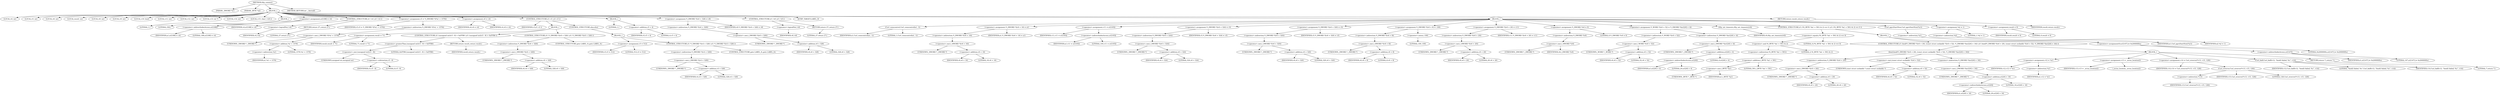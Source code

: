 digraph tftp_connect {  
"1000113" [label = "(METHOD,tftp_connect)" ]
"1000114" [label = "(PARAM,_DWORD *a1)" ]
"1000115" [label = "(PARAM,_BYTE *a2)" ]
"1000116" [label = "(BLOCK,,)" ]
"1000117" [label = "(LOCAL,v4: int)" ]
"1000118" [label = "(LOCAL,v5: int)" ]
"1000119" [label = "(LOCAL,v6: int)" ]
"1000120" [label = "(LOCAL,result: int)" ]
"1000121" [label = "(LOCAL,v8: int)" ]
"1000122" [label = "(LOCAL,v9: int)" ]
"1000123" [label = "(LOCAL,v10: bool)" ]
"1000124" [label = "(LOCAL,v11: int)" ]
"1000125" [label = "(LOCAL,v12: int)" ]
"1000126" [label = "(LOCAL,v13: int *)" ]
"1000127" [label = "(LOCAL,v14: int)" ]
"1000128" [label = "(LOCAL,v15: char [ 128 ])" ]
"1000129" [label = "(BLOCK,,)" ]
"1000130" [label = "(LITERAL,1,)" ]
"1000131" [label = "(LITERAL,336,)" ]
"1000132" [label = "(<operator>.assignment,a1[188] = v4)" ]
"1000133" [label = "(<operator>.indirectIndexAccess,a1[188])" ]
"1000134" [label = "(IDENTIFIER,a1,a1[188] = v4)" ]
"1000135" [label = "(LITERAL,188,a1[188] = v4)" ]
"1000136" [label = "(IDENTIFIER,v4,a1[188] = v4)" ]
"1000137" [label = "(CONTROL_STRUCTURE,if ( !v4 ),if ( !v4 ))" ]
"1000138" [label = "(<operator>.logicalNot,!v4)" ]
"1000139" [label = "(IDENTIFIER,v4,!v4)" ]
"1000140" [label = "(RETURN,return 27;,return 27;)" ]
"1000141" [label = "(LITERAL,27,return 27;)" ]
"1000142" [label = "(<operator>.assignment,v5 = *(_DWORD *)(*a1 + 1576))" ]
"1000143" [label = "(IDENTIFIER,v5,v5 = *(_DWORD *)(*a1 + 1576))" ]
"1000144" [label = "(<operator>.indirection,*(_DWORD *)(*a1 + 1576))" ]
"1000145" [label = "(<operator>.cast,(_DWORD *)(*a1 + 1576))" ]
"1000146" [label = "(UNKNOWN,_DWORD *,_DWORD *)" ]
"1000147" [label = "(<operator>.addition,*a1 + 1576)" ]
"1000148" [label = "(<operator>.indirection,*a1)" ]
"1000149" [label = "(IDENTIFIER,a1,*a1 + 1576)" ]
"1000150" [label = "(LITERAL,1576,*a1 + 1576)" ]
"1000151" [label = "(<operator>.assignment,v6 = v4)" ]
"1000152" [label = "(IDENTIFIER,v6,v6 = v4)" ]
"1000153" [label = "(IDENTIFIER,v4,v6 = v4)" ]
"1000154" [label = "(CONTROL_STRUCTURE,if ( v5 ),if ( v5 ))" ]
"1000155" [label = "(IDENTIFIER,v5,if ( v5 ))" ]
"1000156" [label = "(BLOCK,,)" ]
"1000157" [label = "(<operator>.assignment,result = 71)" ]
"1000158" [label = "(IDENTIFIER,result,result = 71)" ]
"1000159" [label = "(LITERAL,71,result = 71)" ]
"1000160" [label = "(CONTROL_STRUCTURE,if ( (unsigned int)(v5 - 8) > 0xFFB0 ),if ( (unsigned int)(v5 - 8) > 0xFFB0 ))" ]
"1000161" [label = "(<operator>.greaterThan,(unsigned int)(v5 - 8) > 0xFFB0)" ]
"1000162" [label = "(<operator>.cast,(unsigned int)(v5 - 8))" ]
"1000163" [label = "(UNKNOWN,unsigned int,unsigned int)" ]
"1000164" [label = "(<operator>.subtraction,v5 - 8)" ]
"1000165" [label = "(IDENTIFIER,v5,v5 - 8)" ]
"1000166" [label = "(LITERAL,8,v5 - 8)" ]
"1000167" [label = "(LITERAL,0xFFB0,(unsigned int)(v5 - 8) > 0xFFB0)" ]
"1000168" [label = "(RETURN,return result;,return result;)" ]
"1000169" [label = "(IDENTIFIER,result,return result;)" ]
"1000170" [label = "(CONTROL_STRUCTURE,if ( *(_DWORD *)(v6 + 328) ),if ( *(_DWORD *)(v6 + 328) ))" ]
"1000171" [label = "(<operator>.indirection,*(_DWORD *)(v6 + 328))" ]
"1000172" [label = "(<operator>.cast,(_DWORD *)(v6 + 328))" ]
"1000173" [label = "(UNKNOWN,_DWORD *,_DWORD *)" ]
"1000174" [label = "(<operator>.addition,v6 + 328)" ]
"1000175" [label = "(IDENTIFIER,v6,v6 + 328)" ]
"1000176" [label = "(LITERAL,328,v6 + 328)" ]
"1000177" [label = "(CONTROL_STRUCTURE,goto LABEL_9;,goto LABEL_9;)" ]
"1000178" [label = "(CONTROL_STRUCTURE,else,else)" ]
"1000179" [label = "(BLOCK,,)" ]
"1000180" [label = "(<operator>.assignment,v5 = 512)" ]
"1000181" [label = "(IDENTIFIER,v5,v5 = 512)" ]
"1000182" [label = "(LITERAL,512,v5 = 512)" ]
"1000183" [label = "(CONTROL_STRUCTURE,if ( *(_DWORD *)(v4 + 328) ),if ( *(_DWORD *)(v4 + 328) ))" ]
"1000184" [label = "(<operator>.indirection,*(_DWORD *)(v4 + 328))" ]
"1000185" [label = "(<operator>.cast,(_DWORD *)(v4 + 328))" ]
"1000186" [label = "(UNKNOWN,_DWORD *,_DWORD *)" ]
"1000187" [label = "(<operator>.addition,v4 + 328)" ]
"1000188" [label = "(IDENTIFIER,v4,v4 + 328)" ]
"1000189" [label = "(LITERAL,328,v4 + 328)" ]
"1000190" [label = "(CONTROL_STRUCTURE,goto LABEL_9;,goto LABEL_9;)" ]
"1000191" [label = "(BLOCK,,)" ]
"1000192" [label = "(LITERAL,1,)" ]
"1000193" [label = "(<operator>.addition,v5 + 4)" ]
"1000194" [label = "(IDENTIFIER,v5,v5 + 4)" ]
"1000195" [label = "(LITERAL,4,v5 + 4)" ]
"1000196" [label = "(<operator>.assignment,*(_DWORD *)(v6 + 328) = v8)" ]
"1000197" [label = "(<operator>.indirection,*(_DWORD *)(v6 + 328))" ]
"1000198" [label = "(<operator>.cast,(_DWORD *)(v6 + 328))" ]
"1000199" [label = "(UNKNOWN,_DWORD *,_DWORD *)" ]
"1000200" [label = "(<operator>.addition,v6 + 328)" ]
"1000201" [label = "(IDENTIFIER,v6,v6 + 328)" ]
"1000202" [label = "(LITERAL,328,v6 + 328)" ]
"1000203" [label = "(IDENTIFIER,v8,*(_DWORD *)(v6 + 328) = v8)" ]
"1000204" [label = "(CONTROL_STRUCTURE,if ( !v8 ),if ( !v8 ))" ]
"1000205" [label = "(<operator>.logicalNot,!v8)" ]
"1000206" [label = "(IDENTIFIER,v8,!v8)" ]
"1000207" [label = "(RETURN,return 27;,return 27;)" ]
"1000208" [label = "(LITERAL,27,return 27;)" ]
"1000209" [label = "(JUMP_TARGET,LABEL_9)" ]
"1000210" [label = "(BLOCK,,)" ]
"1000211" [label = "(Curl_conncontrol,Curl_conncontrol(a1, 1))" ]
"1000212" [label = "(IDENTIFIER,a1,Curl_conncontrol(a1, 1))" ]
"1000213" [label = "(LITERAL,1,Curl_conncontrol(a1, 1))" ]
"1000214" [label = "(<operator>.assignment,*(_DWORD *)(v6 + 16) = a1)" ]
"1000215" [label = "(<operator>.indirection,*(_DWORD *)(v6 + 16))" ]
"1000216" [label = "(<operator>.cast,(_DWORD *)(v6 + 16))" ]
"1000217" [label = "(UNKNOWN,_DWORD *,_DWORD *)" ]
"1000218" [label = "(<operator>.addition,v6 + 16)" ]
"1000219" [label = "(IDENTIFIER,v6,v6 + 16)" ]
"1000220" [label = "(LITERAL,16,v6 + 16)" ]
"1000221" [label = "(IDENTIFIER,a1,*(_DWORD *)(v6 + 16) = a1)" ]
"1000222" [label = "(<operator>.assignment,v11 = a1[105])" ]
"1000223" [label = "(IDENTIFIER,v11,v11 = a1[105])" ]
"1000224" [label = "(<operator>.indirectIndexAccess,a1[105])" ]
"1000225" [label = "(IDENTIFIER,a1,v11 = a1[105])" ]
"1000226" [label = "(LITERAL,105,v11 = a1[105])" ]
"1000227" [label = "(<operator>.assignment,*(_DWORD *)(v6 + 324) = v5)" ]
"1000228" [label = "(<operator>.indirection,*(_DWORD *)(v6 + 324))" ]
"1000229" [label = "(<operator>.cast,(_DWORD *)(v6 + 324))" ]
"1000230" [label = "(UNKNOWN,_DWORD *,_DWORD *)" ]
"1000231" [label = "(<operator>.addition,v6 + 324)" ]
"1000232" [label = "(IDENTIFIER,v6,v6 + 324)" ]
"1000233" [label = "(LITERAL,324,v6 + 324)" ]
"1000234" [label = "(IDENTIFIER,v5,*(_DWORD *)(v6 + 324) = v5)" ]
"1000235" [label = "(<operator>.assignment,*(_DWORD *)(v6 + 320) = v5)" ]
"1000236" [label = "(<operator>.indirection,*(_DWORD *)(v6 + 320))" ]
"1000237" [label = "(<operator>.cast,(_DWORD *)(v6 + 320))" ]
"1000238" [label = "(UNKNOWN,_DWORD *,_DWORD *)" ]
"1000239" [label = "(<operator>.addition,v6 + 320)" ]
"1000240" [label = "(IDENTIFIER,v6,v6 + 320)" ]
"1000241" [label = "(LITERAL,320,v6 + 320)" ]
"1000242" [label = "(IDENTIFIER,v5,*(_DWORD *)(v6 + 320) = v5)" ]
"1000243" [label = "(<operator>.assignment,*(_DWORD *)(v6 + 8) = -100)" ]
"1000244" [label = "(<operator>.indirection,*(_DWORD *)(v6 + 8))" ]
"1000245" [label = "(<operator>.cast,(_DWORD *)(v6 + 8))" ]
"1000246" [label = "(UNKNOWN,_DWORD *,_DWORD *)" ]
"1000247" [label = "(<operator>.addition,v6 + 8)" ]
"1000248" [label = "(IDENTIFIER,v6,v6 + 8)" ]
"1000249" [label = "(LITERAL,8,v6 + 8)" ]
"1000250" [label = "(<operator>.minus,-100)" ]
"1000251" [label = "(LITERAL,100,-100)" ]
"1000252" [label = "(<operator>.assignment,*(_DWORD *)(v6 + 20) = v11)" ]
"1000253" [label = "(<operator>.indirection,*(_DWORD *)(v6 + 20))" ]
"1000254" [label = "(<operator>.cast,(_DWORD *)(v6 + 20))" ]
"1000255" [label = "(UNKNOWN,_DWORD *,_DWORD *)" ]
"1000256" [label = "(<operator>.addition,v6 + 20)" ]
"1000257" [label = "(IDENTIFIER,v6,v6 + 20)" ]
"1000258" [label = "(LITERAL,20,v6 + 20)" ]
"1000259" [label = "(IDENTIFIER,v11,*(_DWORD *)(v6 + 20) = v11)" ]
"1000260" [label = "(<operator>.assignment,*(_DWORD *)v6 = 0)" ]
"1000261" [label = "(<operator>.indirection,*(_DWORD *)v6)" ]
"1000262" [label = "(<operator>.cast,(_DWORD *)v6)" ]
"1000263" [label = "(UNKNOWN,_DWORD *,_DWORD *)" ]
"1000264" [label = "(IDENTIFIER,v6,(_DWORD *)v6)" ]
"1000265" [label = "(LITERAL,0,*(_DWORD *)v6 = 0)" ]
"1000266" [label = "(<operator>.assignment,*(_WORD *)(v6 + 52) = *(_DWORD *)(a1[20] + 4))" ]
"1000267" [label = "(<operator>.indirection,*(_WORD *)(v6 + 52))" ]
"1000268" [label = "(<operator>.cast,(_WORD *)(v6 + 52))" ]
"1000269" [label = "(UNKNOWN,_WORD *,_WORD *)" ]
"1000270" [label = "(<operator>.addition,v6 + 52)" ]
"1000271" [label = "(IDENTIFIER,v6,v6 + 52)" ]
"1000272" [label = "(LITERAL,52,v6 + 52)" ]
"1000273" [label = "(<operator>.indirection,*(_DWORD *)(a1[20] + 4))" ]
"1000274" [label = "(<operator>.cast,(_DWORD *)(a1[20] + 4))" ]
"1000275" [label = "(UNKNOWN,_DWORD *,_DWORD *)" ]
"1000276" [label = "(<operator>.addition,a1[20] + 4)" ]
"1000277" [label = "(<operator>.indirectIndexAccess,a1[20])" ]
"1000278" [label = "(IDENTIFIER,a1,a1[20] + 4)" ]
"1000279" [label = "(LITERAL,20,a1[20] + 4)" ]
"1000280" [label = "(LITERAL,4,a1[20] + 4)" ]
"1000281" [label = "(tftp_set_timeouts,tftp_set_timeouts(v6))" ]
"1000282" [label = "(IDENTIFIER,v6,tftp_set_timeouts(v6))" ]
"1000283" [label = "(CONTROL_STRUCTURE,if ( (*((_BYTE *)a1 + 591) & 2) == 0 ),if ( (*((_BYTE *)a1 + 591) & 2) == 0 ))" ]
"1000284" [label = "(<operator>.equals,(*((_BYTE *)a1 + 591) & 2) == 0)" ]
"1000285" [label = "(<operator>.and,*((_BYTE *)a1 + 591) & 2)" ]
"1000286" [label = "(<operator>.indirection,*((_BYTE *)a1 + 591))" ]
"1000287" [label = "(<operator>.addition,(_BYTE *)a1 + 591)" ]
"1000288" [label = "(<operator>.cast,(_BYTE *)a1)" ]
"1000289" [label = "(UNKNOWN,_BYTE *,_BYTE *)" ]
"1000290" [label = "(IDENTIFIER,a1,(_BYTE *)a1)" ]
"1000291" [label = "(LITERAL,591,(_BYTE *)a1 + 591)" ]
"1000292" [label = "(LITERAL,2,*((_BYTE *)a1 + 591) & 2)" ]
"1000293" [label = "(LITERAL,0,(*((_BYTE *)a1 + 591) & 2) == 0)" ]
"1000294" [label = "(BLOCK,,)" ]
"1000295" [label = "(CONTROL_STRUCTURE,if ( bind(*(_DWORD *)(v6 + 20), (const struct sockaddr *)(v6 + 52), *(_DWORD *)(a1[20] + 16)) ),if ( bind(*(_DWORD *)(v6 + 20), (const struct sockaddr *)(v6 + 52), *(_DWORD *)(a1[20] + 16)) ))" ]
"1000296" [label = "(bind,bind(*(_DWORD *)(v6 + 20), (const struct sockaddr *)(v6 + 52), *(_DWORD *)(a1[20] + 16)))" ]
"1000297" [label = "(<operator>.indirection,*(_DWORD *)(v6 + 20))" ]
"1000298" [label = "(<operator>.cast,(_DWORD *)(v6 + 20))" ]
"1000299" [label = "(UNKNOWN,_DWORD *,_DWORD *)" ]
"1000300" [label = "(<operator>.addition,v6 + 20)" ]
"1000301" [label = "(IDENTIFIER,v6,v6 + 20)" ]
"1000302" [label = "(LITERAL,20,v6 + 20)" ]
"1000303" [label = "(<operator>.cast,(const struct sockaddr *)(v6 + 52))" ]
"1000304" [label = "(UNKNOWN,const struct sockaddr *,const struct sockaddr *)" ]
"1000305" [label = "(<operator>.addition,v6 + 52)" ]
"1000306" [label = "(IDENTIFIER,v6,v6 + 52)" ]
"1000307" [label = "(LITERAL,52,v6 + 52)" ]
"1000308" [label = "(<operator>.indirection,*(_DWORD *)(a1[20] + 16))" ]
"1000309" [label = "(<operator>.cast,(_DWORD *)(a1[20] + 16))" ]
"1000310" [label = "(UNKNOWN,_DWORD *,_DWORD *)" ]
"1000311" [label = "(<operator>.addition,a1[20] + 16)" ]
"1000312" [label = "(<operator>.indirectIndexAccess,a1[20])" ]
"1000313" [label = "(IDENTIFIER,a1,a1[20] + 16)" ]
"1000314" [label = "(LITERAL,20,a1[20] + 16)" ]
"1000315" [label = "(LITERAL,16,a1[20] + 16)" ]
"1000316" [label = "(BLOCK,,)" ]
"1000317" [label = "(<operator>.assignment,v12 = *a1)" ]
"1000318" [label = "(IDENTIFIER,v12,v12 = *a1)" ]
"1000319" [label = "(<operator>.indirection,*a1)" ]
"1000320" [label = "(IDENTIFIER,a1,v12 = *a1)" ]
"1000321" [label = "(<operator>.assignment,v13 = _errno_location())" ]
"1000322" [label = "(IDENTIFIER,v13,v13 = _errno_location())" ]
"1000323" [label = "(_errno_location,_errno_location())" ]
"1000324" [label = "(<operator>.assignment,v14 = Curl_strerror(*v13, v15, 128))" ]
"1000325" [label = "(IDENTIFIER,v14,v14 = Curl_strerror(*v13, v15, 128))" ]
"1000326" [label = "(Curl_strerror,Curl_strerror(*v13, v15, 128))" ]
"1000327" [label = "(<operator>.indirection,*v13)" ]
"1000328" [label = "(IDENTIFIER,v13,Curl_strerror(*v13, v15, 128))" ]
"1000329" [label = "(IDENTIFIER,v15,Curl_strerror(*v13, v15, 128))" ]
"1000330" [label = "(LITERAL,128,Curl_strerror(*v13, v15, 128))" ]
"1000331" [label = "(Curl_failf,Curl_failf(v12, \"bind() failed; %s\", v14))" ]
"1000332" [label = "(IDENTIFIER,v12,Curl_failf(v12, \"bind() failed; %s\", v14))" ]
"1000333" [label = "(LITERAL,\"bind() failed; %s\",Curl_failf(v12, \"bind() failed; %s\", v14))" ]
"1000334" [label = "(IDENTIFIER,v14,Curl_failf(v12, \"bind() failed; %s\", v14))" ]
"1000335" [label = "(RETURN,return 7;,return 7;)" ]
"1000336" [label = "(LITERAL,7,return 7;)" ]
"1000337" [label = "(<operators>.assignmentOr,a1[147] |= 0x2000000u)" ]
"1000338" [label = "(<operator>.indirectIndexAccess,a1[147])" ]
"1000339" [label = "(IDENTIFIER,a1,a1[147] |= 0x2000000u)" ]
"1000340" [label = "(LITERAL,147,a1[147] |= 0x2000000u)" ]
"1000341" [label = "(LITERAL,0x2000000u,a1[147] |= 0x2000000u)" ]
"1000342" [label = "(Curl_pgrsStartNow,Curl_pgrsStartNow(*a1))" ]
"1000343" [label = "(<operator>.indirection,*a1)" ]
"1000344" [label = "(IDENTIFIER,a1,Curl_pgrsStartNow(*a1))" ]
"1000345" [label = "(<operator>.assignment,*a2 = 1)" ]
"1000346" [label = "(<operator>.indirection,*a2)" ]
"1000347" [label = "(IDENTIFIER,a2,*a2 = 1)" ]
"1000348" [label = "(LITERAL,1,*a2 = 1)" ]
"1000349" [label = "(<operator>.assignment,result = 0)" ]
"1000350" [label = "(IDENTIFIER,result,result = 0)" ]
"1000351" [label = "(LITERAL,0,result = 0)" ]
"1000352" [label = "(RETURN,return result;,return result;)" ]
"1000353" [label = "(IDENTIFIER,result,return result;)" ]
"1000354" [label = "(METHOD_RETURN,int __fastcall)" ]
  "1000113" -> "1000114" 
  "1000113" -> "1000115" 
  "1000113" -> "1000116" 
  "1000113" -> "1000354" 
  "1000116" -> "1000117" 
  "1000116" -> "1000118" 
  "1000116" -> "1000119" 
  "1000116" -> "1000120" 
  "1000116" -> "1000121" 
  "1000116" -> "1000122" 
  "1000116" -> "1000123" 
  "1000116" -> "1000124" 
  "1000116" -> "1000125" 
  "1000116" -> "1000126" 
  "1000116" -> "1000127" 
  "1000116" -> "1000128" 
  "1000116" -> "1000129" 
  "1000116" -> "1000132" 
  "1000116" -> "1000137" 
  "1000116" -> "1000142" 
  "1000116" -> "1000151" 
  "1000116" -> "1000154" 
  "1000116" -> "1000191" 
  "1000116" -> "1000196" 
  "1000116" -> "1000204" 
  "1000116" -> "1000209" 
  "1000116" -> "1000210" 
  "1000116" -> "1000352" 
  "1000129" -> "1000130" 
  "1000129" -> "1000131" 
  "1000132" -> "1000133" 
  "1000132" -> "1000136" 
  "1000133" -> "1000134" 
  "1000133" -> "1000135" 
  "1000137" -> "1000138" 
  "1000137" -> "1000140" 
  "1000138" -> "1000139" 
  "1000140" -> "1000141" 
  "1000142" -> "1000143" 
  "1000142" -> "1000144" 
  "1000144" -> "1000145" 
  "1000145" -> "1000146" 
  "1000145" -> "1000147" 
  "1000147" -> "1000148" 
  "1000147" -> "1000150" 
  "1000148" -> "1000149" 
  "1000151" -> "1000152" 
  "1000151" -> "1000153" 
  "1000154" -> "1000155" 
  "1000154" -> "1000156" 
  "1000154" -> "1000178" 
  "1000156" -> "1000157" 
  "1000156" -> "1000160" 
  "1000156" -> "1000170" 
  "1000157" -> "1000158" 
  "1000157" -> "1000159" 
  "1000160" -> "1000161" 
  "1000160" -> "1000168" 
  "1000161" -> "1000162" 
  "1000161" -> "1000167" 
  "1000162" -> "1000163" 
  "1000162" -> "1000164" 
  "1000164" -> "1000165" 
  "1000164" -> "1000166" 
  "1000168" -> "1000169" 
  "1000170" -> "1000171" 
  "1000170" -> "1000177" 
  "1000171" -> "1000172" 
  "1000172" -> "1000173" 
  "1000172" -> "1000174" 
  "1000174" -> "1000175" 
  "1000174" -> "1000176" 
  "1000178" -> "1000179" 
  "1000179" -> "1000180" 
  "1000179" -> "1000183" 
  "1000180" -> "1000181" 
  "1000180" -> "1000182" 
  "1000183" -> "1000184" 
  "1000183" -> "1000190" 
  "1000184" -> "1000185" 
  "1000185" -> "1000186" 
  "1000185" -> "1000187" 
  "1000187" -> "1000188" 
  "1000187" -> "1000189" 
  "1000191" -> "1000192" 
  "1000191" -> "1000193" 
  "1000193" -> "1000194" 
  "1000193" -> "1000195" 
  "1000196" -> "1000197" 
  "1000196" -> "1000203" 
  "1000197" -> "1000198" 
  "1000198" -> "1000199" 
  "1000198" -> "1000200" 
  "1000200" -> "1000201" 
  "1000200" -> "1000202" 
  "1000204" -> "1000205" 
  "1000204" -> "1000207" 
  "1000205" -> "1000206" 
  "1000207" -> "1000208" 
  "1000210" -> "1000211" 
  "1000210" -> "1000214" 
  "1000210" -> "1000222" 
  "1000210" -> "1000227" 
  "1000210" -> "1000235" 
  "1000210" -> "1000243" 
  "1000210" -> "1000252" 
  "1000210" -> "1000260" 
  "1000210" -> "1000266" 
  "1000210" -> "1000281" 
  "1000210" -> "1000283" 
  "1000210" -> "1000342" 
  "1000210" -> "1000345" 
  "1000210" -> "1000349" 
  "1000211" -> "1000212" 
  "1000211" -> "1000213" 
  "1000214" -> "1000215" 
  "1000214" -> "1000221" 
  "1000215" -> "1000216" 
  "1000216" -> "1000217" 
  "1000216" -> "1000218" 
  "1000218" -> "1000219" 
  "1000218" -> "1000220" 
  "1000222" -> "1000223" 
  "1000222" -> "1000224" 
  "1000224" -> "1000225" 
  "1000224" -> "1000226" 
  "1000227" -> "1000228" 
  "1000227" -> "1000234" 
  "1000228" -> "1000229" 
  "1000229" -> "1000230" 
  "1000229" -> "1000231" 
  "1000231" -> "1000232" 
  "1000231" -> "1000233" 
  "1000235" -> "1000236" 
  "1000235" -> "1000242" 
  "1000236" -> "1000237" 
  "1000237" -> "1000238" 
  "1000237" -> "1000239" 
  "1000239" -> "1000240" 
  "1000239" -> "1000241" 
  "1000243" -> "1000244" 
  "1000243" -> "1000250" 
  "1000244" -> "1000245" 
  "1000245" -> "1000246" 
  "1000245" -> "1000247" 
  "1000247" -> "1000248" 
  "1000247" -> "1000249" 
  "1000250" -> "1000251" 
  "1000252" -> "1000253" 
  "1000252" -> "1000259" 
  "1000253" -> "1000254" 
  "1000254" -> "1000255" 
  "1000254" -> "1000256" 
  "1000256" -> "1000257" 
  "1000256" -> "1000258" 
  "1000260" -> "1000261" 
  "1000260" -> "1000265" 
  "1000261" -> "1000262" 
  "1000262" -> "1000263" 
  "1000262" -> "1000264" 
  "1000266" -> "1000267" 
  "1000266" -> "1000273" 
  "1000267" -> "1000268" 
  "1000268" -> "1000269" 
  "1000268" -> "1000270" 
  "1000270" -> "1000271" 
  "1000270" -> "1000272" 
  "1000273" -> "1000274" 
  "1000274" -> "1000275" 
  "1000274" -> "1000276" 
  "1000276" -> "1000277" 
  "1000276" -> "1000280" 
  "1000277" -> "1000278" 
  "1000277" -> "1000279" 
  "1000281" -> "1000282" 
  "1000283" -> "1000284" 
  "1000283" -> "1000294" 
  "1000284" -> "1000285" 
  "1000284" -> "1000293" 
  "1000285" -> "1000286" 
  "1000285" -> "1000292" 
  "1000286" -> "1000287" 
  "1000287" -> "1000288" 
  "1000287" -> "1000291" 
  "1000288" -> "1000289" 
  "1000288" -> "1000290" 
  "1000294" -> "1000295" 
  "1000294" -> "1000337" 
  "1000295" -> "1000296" 
  "1000295" -> "1000316" 
  "1000296" -> "1000297" 
  "1000296" -> "1000303" 
  "1000296" -> "1000308" 
  "1000297" -> "1000298" 
  "1000298" -> "1000299" 
  "1000298" -> "1000300" 
  "1000300" -> "1000301" 
  "1000300" -> "1000302" 
  "1000303" -> "1000304" 
  "1000303" -> "1000305" 
  "1000305" -> "1000306" 
  "1000305" -> "1000307" 
  "1000308" -> "1000309" 
  "1000309" -> "1000310" 
  "1000309" -> "1000311" 
  "1000311" -> "1000312" 
  "1000311" -> "1000315" 
  "1000312" -> "1000313" 
  "1000312" -> "1000314" 
  "1000316" -> "1000317" 
  "1000316" -> "1000321" 
  "1000316" -> "1000324" 
  "1000316" -> "1000331" 
  "1000316" -> "1000335" 
  "1000317" -> "1000318" 
  "1000317" -> "1000319" 
  "1000319" -> "1000320" 
  "1000321" -> "1000322" 
  "1000321" -> "1000323" 
  "1000324" -> "1000325" 
  "1000324" -> "1000326" 
  "1000326" -> "1000327" 
  "1000326" -> "1000329" 
  "1000326" -> "1000330" 
  "1000327" -> "1000328" 
  "1000331" -> "1000332" 
  "1000331" -> "1000333" 
  "1000331" -> "1000334" 
  "1000335" -> "1000336" 
  "1000337" -> "1000338" 
  "1000337" -> "1000341" 
  "1000338" -> "1000339" 
  "1000338" -> "1000340" 
  "1000342" -> "1000343" 
  "1000343" -> "1000344" 
  "1000345" -> "1000346" 
  "1000345" -> "1000348" 
  "1000346" -> "1000347" 
  "1000349" -> "1000350" 
  "1000349" -> "1000351" 
  "1000352" -> "1000353" 
}
